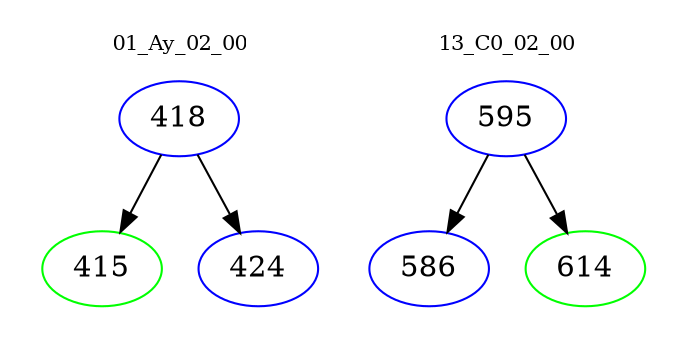 digraph{
subgraph cluster_0 {
color = white
label = "01_Ay_02_00";
fontsize=10;
T0_418 [label="418", color="blue"]
T0_418 -> T0_415 [color="black"]
T0_415 [label="415", color="green"]
T0_418 -> T0_424 [color="black"]
T0_424 [label="424", color="blue"]
}
subgraph cluster_1 {
color = white
label = "13_C0_02_00";
fontsize=10;
T1_595 [label="595", color="blue"]
T1_595 -> T1_586 [color="black"]
T1_586 [label="586", color="blue"]
T1_595 -> T1_614 [color="black"]
T1_614 [label="614", color="green"]
}
}
